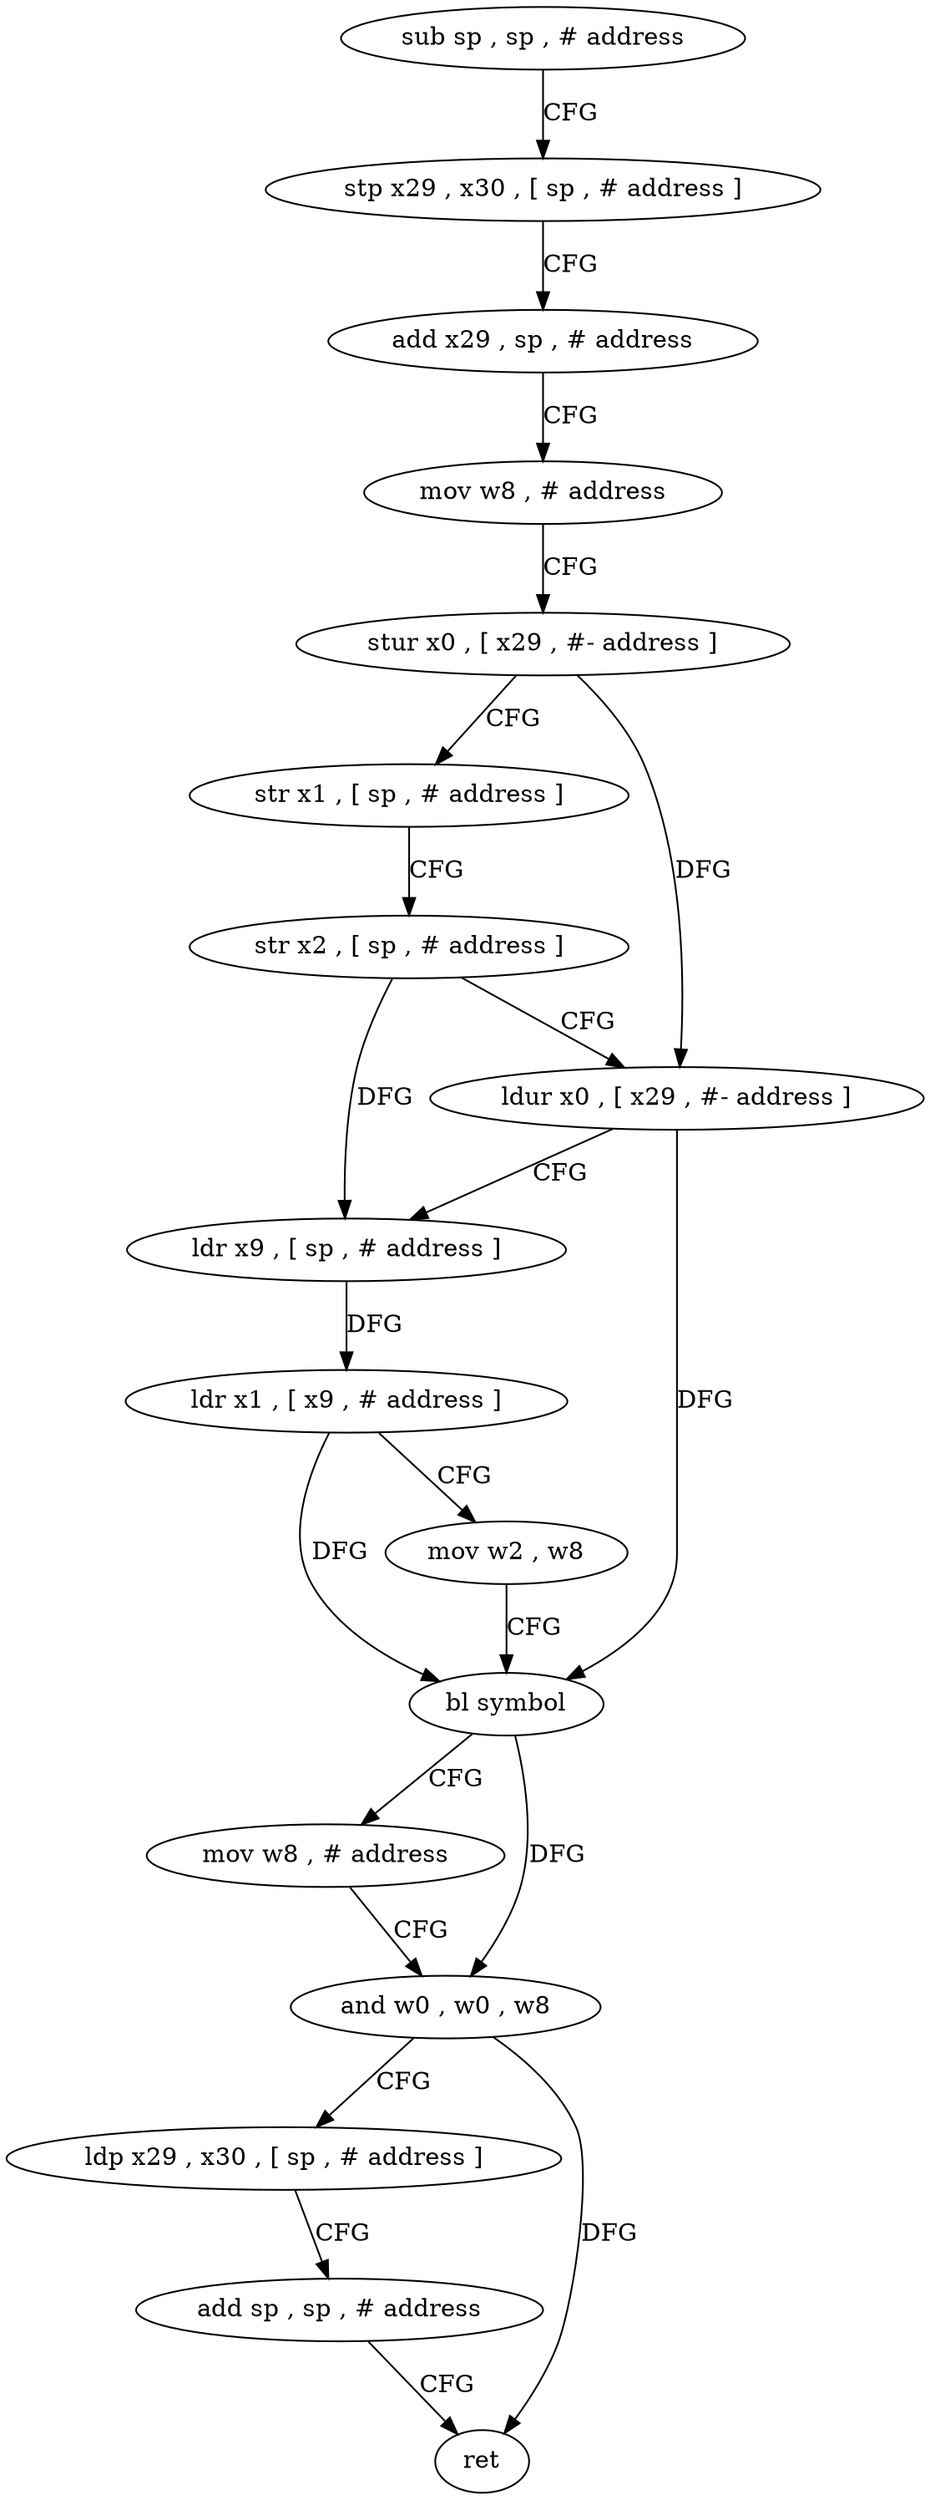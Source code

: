 digraph "func" {
"4218456" [label = "sub sp , sp , # address" ]
"4218460" [label = "stp x29 , x30 , [ sp , # address ]" ]
"4218464" [label = "add x29 , sp , # address" ]
"4218468" [label = "mov w8 , # address" ]
"4218472" [label = "stur x0 , [ x29 , #- address ]" ]
"4218476" [label = "str x1 , [ sp , # address ]" ]
"4218480" [label = "str x2 , [ sp , # address ]" ]
"4218484" [label = "ldur x0 , [ x29 , #- address ]" ]
"4218488" [label = "ldr x9 , [ sp , # address ]" ]
"4218492" [label = "ldr x1 , [ x9 , # address ]" ]
"4218496" [label = "mov w2 , w8" ]
"4218500" [label = "bl symbol" ]
"4218504" [label = "mov w8 , # address" ]
"4218508" [label = "and w0 , w0 , w8" ]
"4218512" [label = "ldp x29 , x30 , [ sp , # address ]" ]
"4218516" [label = "add sp , sp , # address" ]
"4218520" [label = "ret" ]
"4218456" -> "4218460" [ label = "CFG" ]
"4218460" -> "4218464" [ label = "CFG" ]
"4218464" -> "4218468" [ label = "CFG" ]
"4218468" -> "4218472" [ label = "CFG" ]
"4218472" -> "4218476" [ label = "CFG" ]
"4218472" -> "4218484" [ label = "DFG" ]
"4218476" -> "4218480" [ label = "CFG" ]
"4218480" -> "4218484" [ label = "CFG" ]
"4218480" -> "4218488" [ label = "DFG" ]
"4218484" -> "4218488" [ label = "CFG" ]
"4218484" -> "4218500" [ label = "DFG" ]
"4218488" -> "4218492" [ label = "DFG" ]
"4218492" -> "4218496" [ label = "CFG" ]
"4218492" -> "4218500" [ label = "DFG" ]
"4218496" -> "4218500" [ label = "CFG" ]
"4218500" -> "4218504" [ label = "CFG" ]
"4218500" -> "4218508" [ label = "DFG" ]
"4218504" -> "4218508" [ label = "CFG" ]
"4218508" -> "4218512" [ label = "CFG" ]
"4218508" -> "4218520" [ label = "DFG" ]
"4218512" -> "4218516" [ label = "CFG" ]
"4218516" -> "4218520" [ label = "CFG" ]
}
